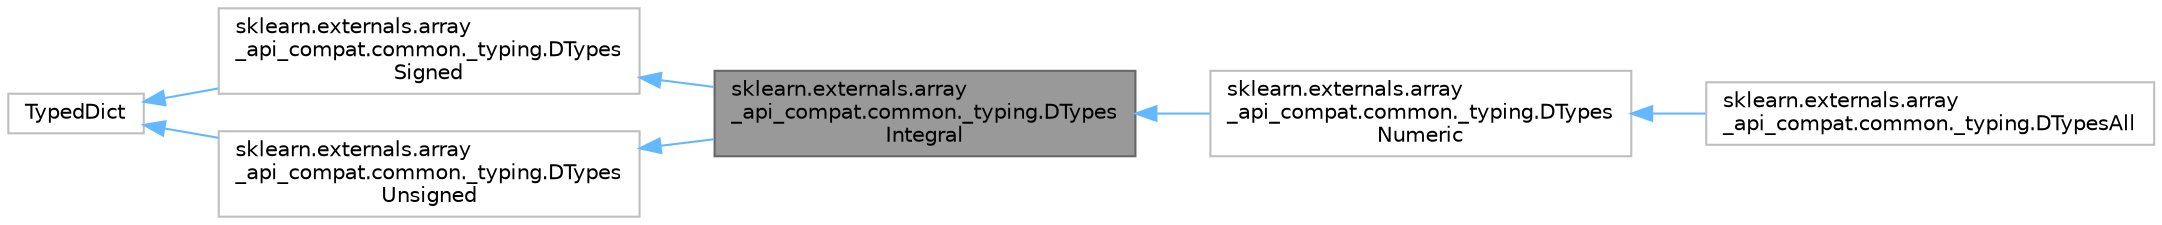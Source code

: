 digraph "sklearn.externals.array_api_compat.common._typing.DTypesIntegral"
{
 // LATEX_PDF_SIZE
  bgcolor="transparent";
  edge [fontname=Helvetica,fontsize=10,labelfontname=Helvetica,labelfontsize=10];
  node [fontname=Helvetica,fontsize=10,shape=box,height=0.2,width=0.4];
  rankdir="LR";
  Node1 [id="Node000001",label="sklearn.externals.array\l_api_compat.common._typing.DTypes\lIntegral",height=0.2,width=0.4,color="gray40", fillcolor="grey60", style="filled", fontcolor="black",tooltip=" "];
  Node2 -> Node1 [id="edge7_Node000001_Node000002",dir="back",color="steelblue1",style="solid",tooltip=" "];
  Node2 [id="Node000002",label="sklearn.externals.array\l_api_compat.common._typing.DTypes\lSigned",height=0.2,width=0.4,color="grey75", fillcolor="white", style="filled",URL="$d2/db0/classsklearn_1_1externals_1_1array__api__compat_1_1common_1_1__typing_1_1DTypesSigned.html",tooltip=" "];
  Node3 -> Node2 [id="edge8_Node000002_Node000003",dir="back",color="steelblue1",style="solid",tooltip=" "];
  Node3 [id="Node000003",label="TypedDict",height=0.2,width=0.4,color="grey75", fillcolor="white", style="filled",URL="$da/de3/classTypedDict.html",tooltip=" "];
  Node4 -> Node1 [id="edge9_Node000001_Node000004",dir="back",color="steelblue1",style="solid",tooltip=" "];
  Node4 [id="Node000004",label="sklearn.externals.array\l_api_compat.common._typing.DTypes\lUnsigned",height=0.2,width=0.4,color="grey75", fillcolor="white", style="filled",URL="$de/d26/classsklearn_1_1externals_1_1array__api__compat_1_1common_1_1__typing_1_1DTypesUnsigned.html",tooltip=" "];
  Node3 -> Node4 [id="edge10_Node000004_Node000003",dir="back",color="steelblue1",style="solid",tooltip=" "];
  Node1 -> Node5 [id="edge11_Node000001_Node000005",dir="back",color="steelblue1",style="solid",tooltip=" "];
  Node5 [id="Node000005",label="sklearn.externals.array\l_api_compat.common._typing.DTypes\lNumeric",height=0.2,width=0.4,color="grey75", fillcolor="white", style="filled",URL="$dc/dfc/classsklearn_1_1externals_1_1array__api__compat_1_1common_1_1__typing_1_1DTypesNumeric.html",tooltip=" "];
  Node5 -> Node6 [id="edge12_Node000005_Node000006",dir="back",color="steelblue1",style="solid",tooltip=" "];
  Node6 [id="Node000006",label="sklearn.externals.array\l_api_compat.common._typing.DTypesAll",height=0.2,width=0.4,color="grey75", fillcolor="white", style="filled",URL="$d7/d0a/classsklearn_1_1externals_1_1array__api__compat_1_1common_1_1__typing_1_1DTypesAll.html",tooltip=" "];
}
